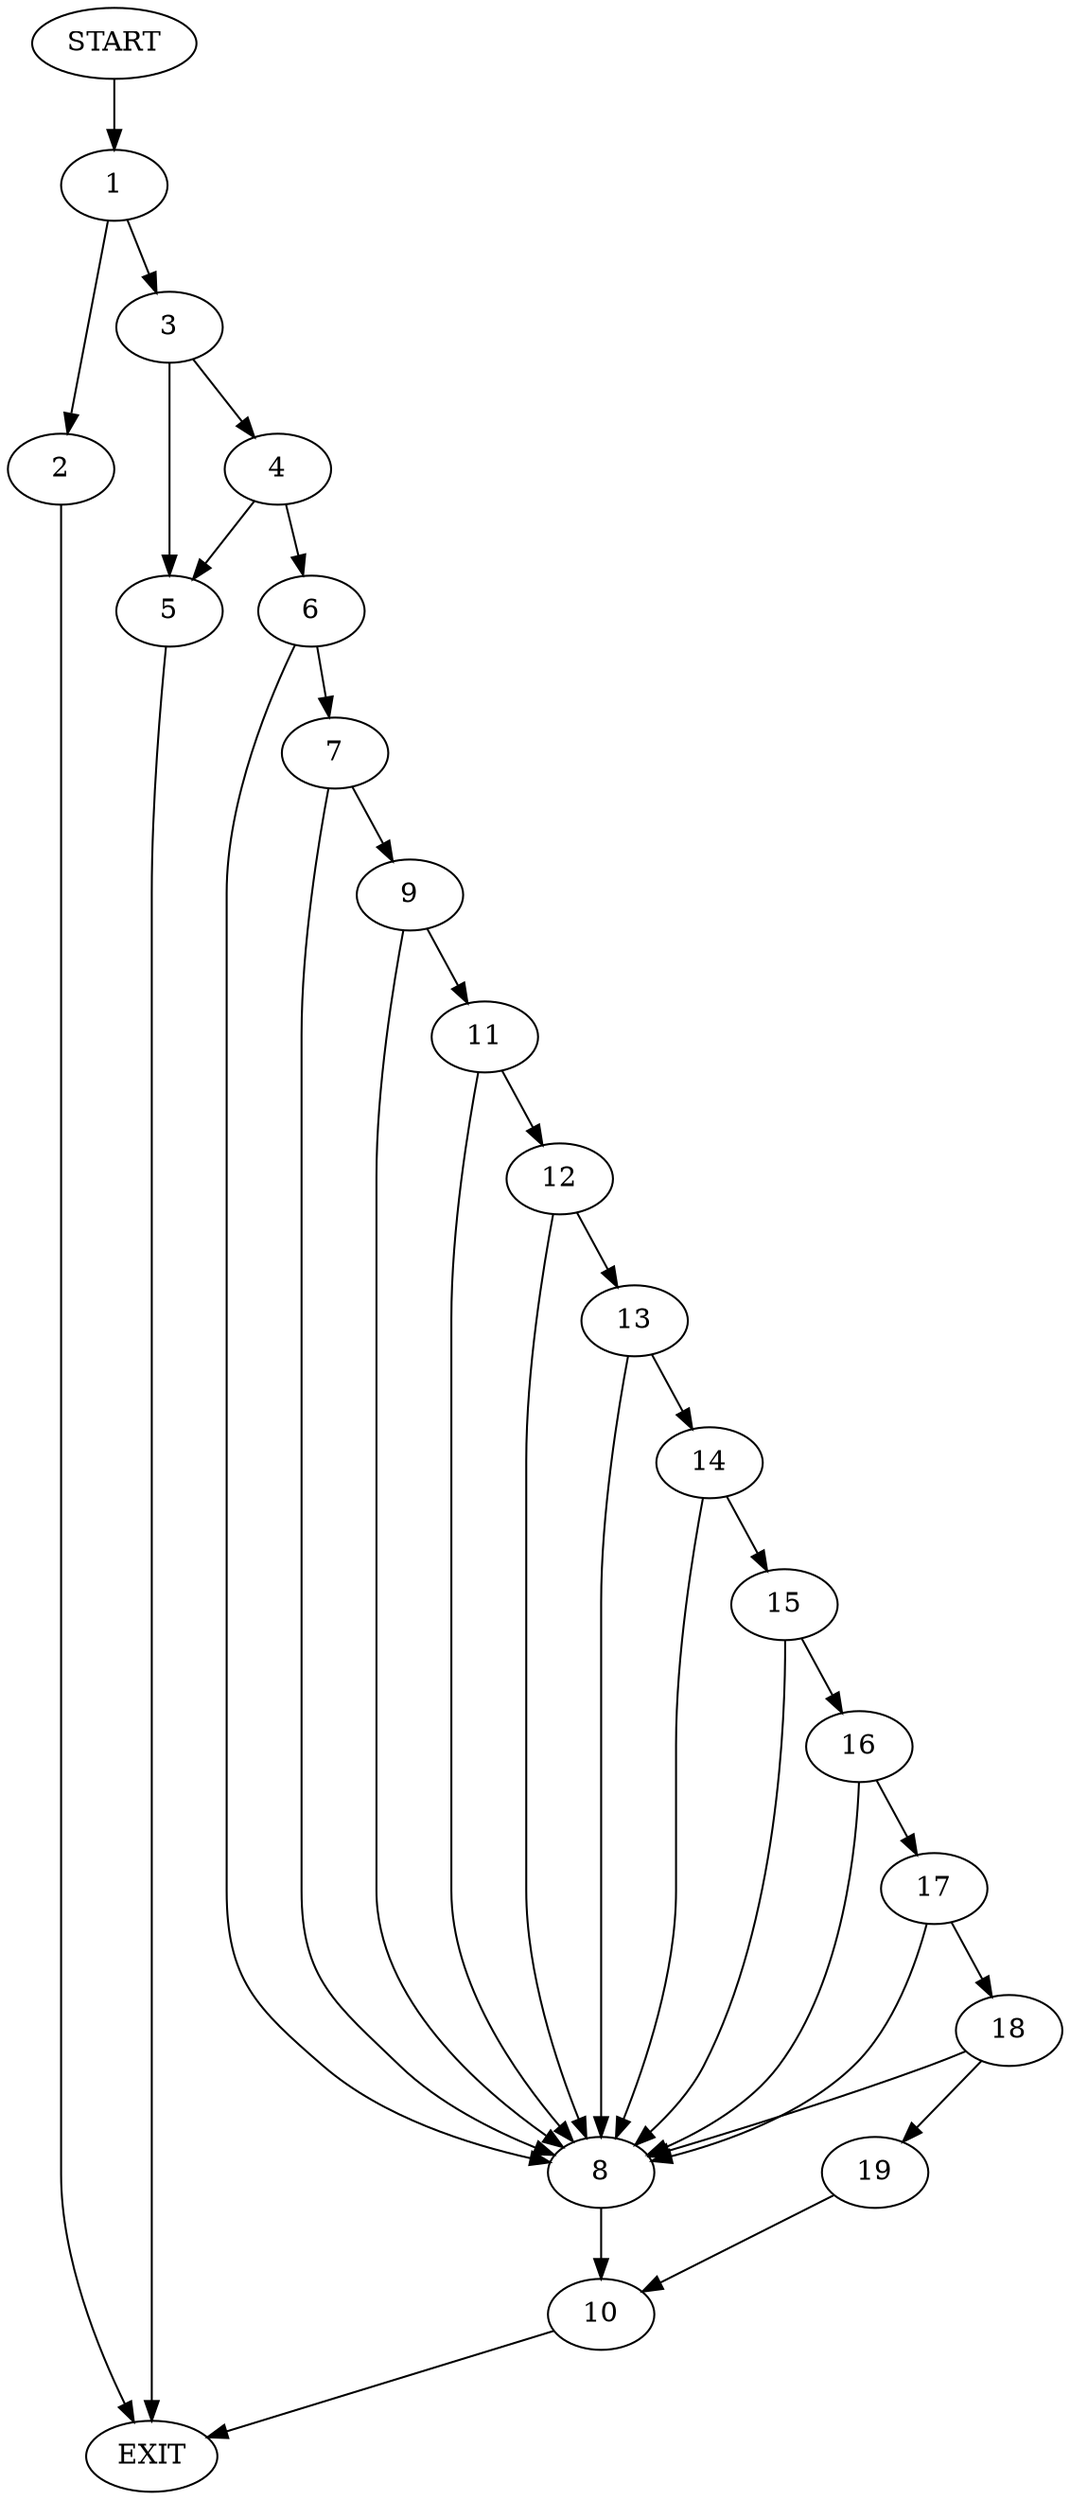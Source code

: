 digraph {
0 [label="START"];
1;
2;
3;
4;
5;
6;
7;
8;
9;
10;
11;
12;
13;
14;
15;
16;
17;
18;
19;
20 [label="EXIT"];
0 -> 1;
1 -> 2;
1 -> 3;
3 -> 4;
3 -> 5;
2 -> 20;
5 -> 20;
4 -> 5;
4 -> 6;
6 -> 7;
6 -> 8;
7 -> 9;
7 -> 8;
8 -> 10;
9 -> 11;
9 -> 8;
11 -> 12;
11 -> 8;
12 -> 13;
12 -> 8;
13 -> 14;
13 -> 8;
14 -> 15;
14 -> 8;
15 -> 8;
15 -> 16;
16 -> 17;
16 -> 8;
17 -> 18;
17 -> 8;
18 -> 19;
18 -> 8;
19 -> 10;
10 -> 20;
}